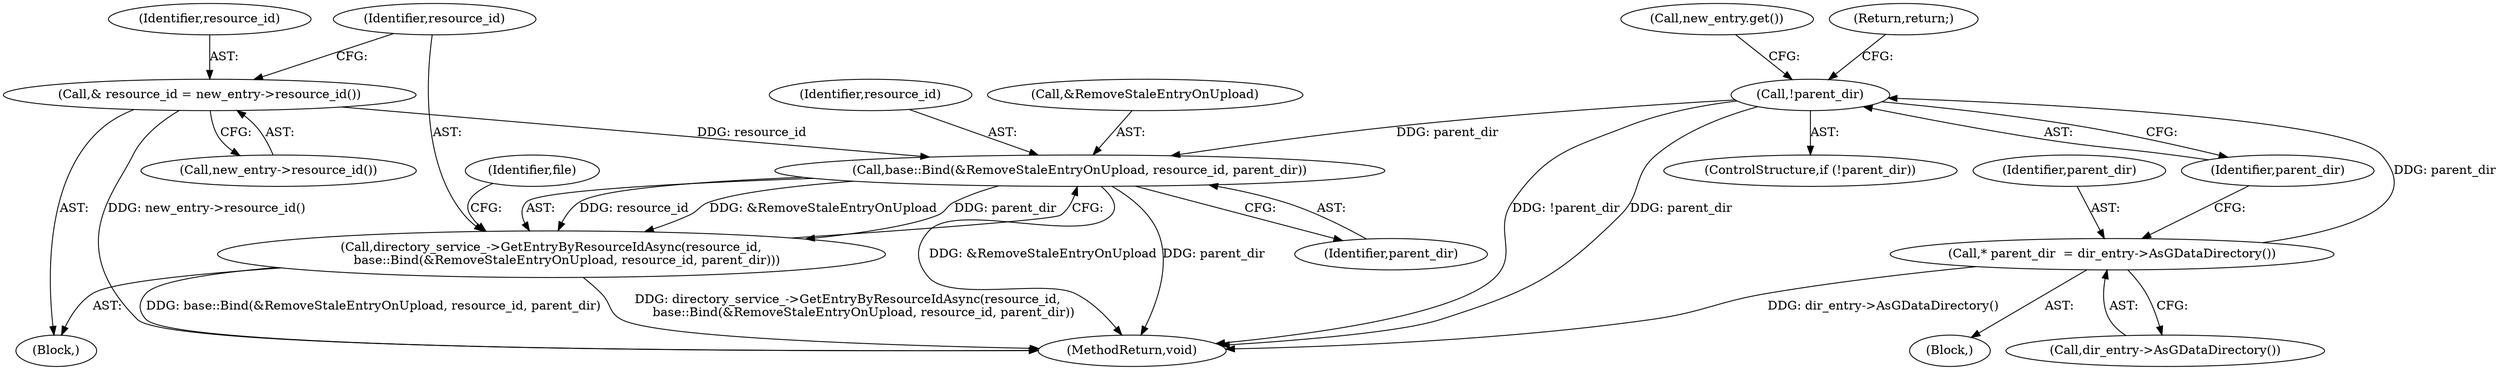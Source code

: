 digraph "0_Chrome_dd3b6fe574edad231c01c78e4647a74c38dc4178_0@pointer" {
"1000151" [label="(Call,base::Bind(&RemoveStaleEntryOnUpload, resource_id, parent_dir))"];
"1000146" [label="(Call,& resource_id = new_entry->resource_id())"];
"1000132" [label="(Call,!parent_dir)"];
"1000128" [label="(Call,* parent_dir  = dir_entry->AsGDataDirectory())"];
"1000149" [label="(Call,directory_service_->GetEntryByResourceIdAsync(resource_id,\n        base::Bind(&RemoveStaleEntryOnUpload, resource_id, parent_dir)))"];
"1000208" [label="(MethodReturn,void)"];
"1000128" [label="(Call,* parent_dir  = dir_entry->AsGDataDirectory())"];
"1000158" [label="(Identifier,file)"];
"1000107" [label="(Block,)"];
"1000151" [label="(Call,base::Bind(&RemoveStaleEntryOnUpload, resource_id, parent_dir))"];
"1000147" [label="(Identifier,resource_id)"];
"1000130" [label="(Call,dir_entry->AsGDataDirectory())"];
"1000131" [label="(ControlStructure,if (!parent_dir))"];
"1000133" [label="(Identifier,parent_dir)"];
"1000154" [label="(Identifier,resource_id)"];
"1000132" [label="(Call,!parent_dir)"];
"1000155" [label="(Identifier,parent_dir)"];
"1000152" [label="(Call,&RemoveStaleEntryOnUpload)"];
"1000149" [label="(Call,directory_service_->GetEntryByResourceIdAsync(resource_id,\n        base::Bind(&RemoveStaleEntryOnUpload, resource_id, parent_dir)))"];
"1000134" [label="(Return,return;)"];
"1000129" [label="(Identifier,parent_dir)"];
"1000144" [label="(Block,)"];
"1000150" [label="(Identifier,resource_id)"];
"1000146" [label="(Call,& resource_id = new_entry->resource_id())"];
"1000148" [label="(Call,new_entry->resource_id())"];
"1000138" [label="(Call,new_entry.get())"];
"1000151" -> "1000149"  [label="AST: "];
"1000151" -> "1000155"  [label="CFG: "];
"1000152" -> "1000151"  [label="AST: "];
"1000154" -> "1000151"  [label="AST: "];
"1000155" -> "1000151"  [label="AST: "];
"1000149" -> "1000151"  [label="CFG: "];
"1000151" -> "1000208"  [label="DDG: &RemoveStaleEntryOnUpload"];
"1000151" -> "1000208"  [label="DDG: parent_dir"];
"1000151" -> "1000149"  [label="DDG: resource_id"];
"1000151" -> "1000149"  [label="DDG: &RemoveStaleEntryOnUpload"];
"1000151" -> "1000149"  [label="DDG: parent_dir"];
"1000146" -> "1000151"  [label="DDG: resource_id"];
"1000132" -> "1000151"  [label="DDG: parent_dir"];
"1000146" -> "1000144"  [label="AST: "];
"1000146" -> "1000148"  [label="CFG: "];
"1000147" -> "1000146"  [label="AST: "];
"1000148" -> "1000146"  [label="AST: "];
"1000150" -> "1000146"  [label="CFG: "];
"1000146" -> "1000208"  [label="DDG: new_entry->resource_id()"];
"1000132" -> "1000131"  [label="AST: "];
"1000132" -> "1000133"  [label="CFG: "];
"1000133" -> "1000132"  [label="AST: "];
"1000134" -> "1000132"  [label="CFG: "];
"1000138" -> "1000132"  [label="CFG: "];
"1000132" -> "1000208"  [label="DDG: !parent_dir"];
"1000132" -> "1000208"  [label="DDG: parent_dir"];
"1000128" -> "1000132"  [label="DDG: parent_dir"];
"1000128" -> "1000107"  [label="AST: "];
"1000128" -> "1000130"  [label="CFG: "];
"1000129" -> "1000128"  [label="AST: "];
"1000130" -> "1000128"  [label="AST: "];
"1000133" -> "1000128"  [label="CFG: "];
"1000128" -> "1000208"  [label="DDG: dir_entry->AsGDataDirectory()"];
"1000149" -> "1000144"  [label="AST: "];
"1000150" -> "1000149"  [label="AST: "];
"1000158" -> "1000149"  [label="CFG: "];
"1000149" -> "1000208"  [label="DDG: base::Bind(&RemoveStaleEntryOnUpload, resource_id, parent_dir)"];
"1000149" -> "1000208"  [label="DDG: directory_service_->GetEntryByResourceIdAsync(resource_id,\n        base::Bind(&RemoveStaleEntryOnUpload, resource_id, parent_dir))"];
}
